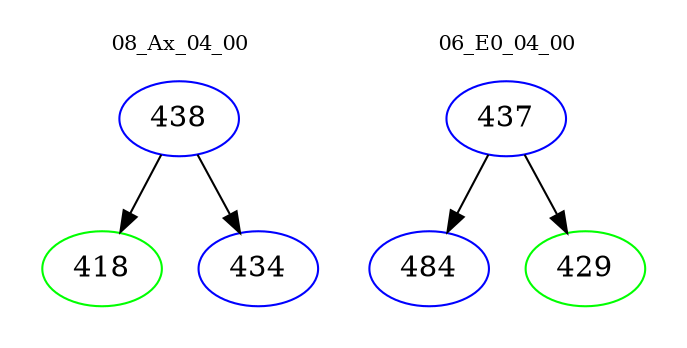 digraph{
subgraph cluster_0 {
color = white
label = "08_Ax_04_00";
fontsize=10;
T0_438 [label="438", color="blue"]
T0_438 -> T0_418 [color="black"]
T0_418 [label="418", color="green"]
T0_438 -> T0_434 [color="black"]
T0_434 [label="434", color="blue"]
}
subgraph cluster_1 {
color = white
label = "06_E0_04_00";
fontsize=10;
T1_437 [label="437", color="blue"]
T1_437 -> T1_484 [color="black"]
T1_484 [label="484", color="blue"]
T1_437 -> T1_429 [color="black"]
T1_429 [label="429", color="green"]
}
}
